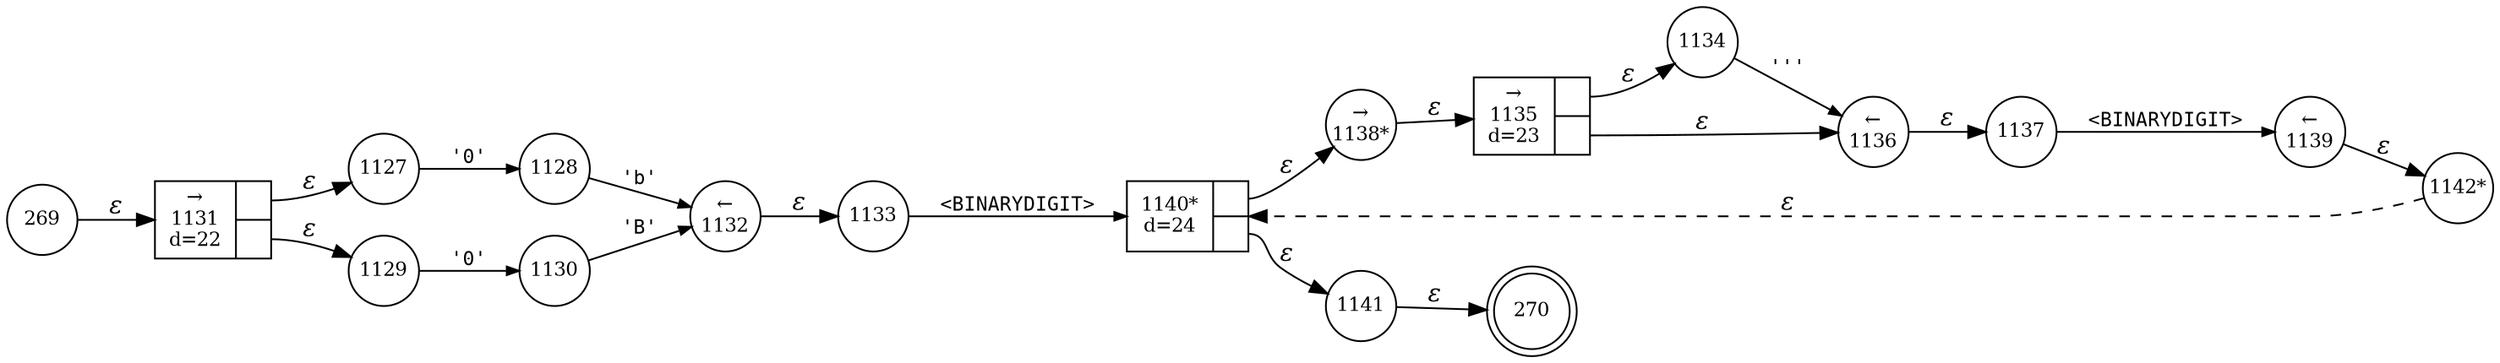 digraph ATN {
rankdir=LR;
s270[fontsize=11, label="270", shape=doublecircle, fixedsize=true, width=.6];
s1127[fontsize=11,label="1127", shape=circle, fixedsize=true, width=.55, peripheries=1];
s1128[fontsize=11,label="1128", shape=circle, fixedsize=true, width=.55, peripheries=1];
s1129[fontsize=11,label="1129", shape=circle, fixedsize=true, width=.55, peripheries=1];
s1130[fontsize=11,label="1130", shape=circle, fixedsize=true, width=.55, peripheries=1];
s1131[fontsize=11,label="{&rarr;\n1131\nd=22|{<p0>|<p1>}}", shape=record, fixedsize=false, peripheries=1];
s1132[fontsize=11,label="&larr;\n1132", shape=circle, fixedsize=true, width=.55, peripheries=1];
s269[fontsize=11,label="269", shape=circle, fixedsize=true, width=.55, peripheries=1];
s1133[fontsize=11,label="1133", shape=circle, fixedsize=true, width=.55, peripheries=1];
s1134[fontsize=11,label="1134", shape=circle, fixedsize=true, width=.55, peripheries=1];
s1135[fontsize=11,label="{&rarr;\n1135\nd=23|{<p0>|<p1>}}", shape=record, fixedsize=false, peripheries=1];
s1136[fontsize=11,label="&larr;\n1136", shape=circle, fixedsize=true, width=.55, peripheries=1];
s1137[fontsize=11,label="1137", shape=circle, fixedsize=true, width=.55, peripheries=1];
s1138[fontsize=11,label="&rarr;\n1138*", shape=circle, fixedsize=true, width=.55, peripheries=1];
s1139[fontsize=11,label="&larr;\n1139", shape=circle, fixedsize=true, width=.55, peripheries=1];
s1140[fontsize=11,label="{1140*\nd=24|{<p0>|<p1>}}", shape=record, fixedsize=false, peripheries=1];
s1141[fontsize=11,label="1141", shape=circle, fixedsize=true, width=.55, peripheries=1];
s1142[fontsize=11,label="1142*", shape=circle, fixedsize=true, width=.55, peripheries=1];
s269 -> s1131 [fontname="Times-Italic", label="&epsilon;"];
s1131:p0 -> s1127 [fontname="Times-Italic", label="&epsilon;"];
s1131:p1 -> s1129 [fontname="Times-Italic", label="&epsilon;"];
s1127 -> s1128 [fontsize=11, fontname="Courier", arrowsize=.7, label = "'0'", arrowhead = normal];
s1129 -> s1130 [fontsize=11, fontname="Courier", arrowsize=.7, label = "'0'", arrowhead = normal];
s1128 -> s1132 [fontsize=11, fontname="Courier", arrowsize=.7, label = "'b'", arrowhead = normal];
s1130 -> s1132 [fontsize=11, fontname="Courier", arrowsize=.7, label = "'B'", arrowhead = normal];
s1132 -> s1133 [fontname="Times-Italic", label="&epsilon;"];
s1133 -> s1140 [fontsize=11, fontname="Courier", arrowsize=.7, label = "<BINARYDIGIT>", arrowhead = normal];
s1140:p0 -> s1138 [fontname="Times-Italic", label="&epsilon;"];
s1140:p1 -> s1141 [fontname="Times-Italic", label="&epsilon;"];
s1138 -> s1135 [fontname="Times-Italic", label="&epsilon;"];
s1141 -> s270 [fontname="Times-Italic", label="&epsilon;"];
s1135:p0 -> s1134 [fontname="Times-Italic", label="&epsilon;"];
s1135:p1 -> s1136 [fontname="Times-Italic", label="&epsilon;"];
s1134 -> s1136 [fontsize=11, fontname="Courier", arrowsize=.7, label = "'''", arrowhead = normal];
s1136 -> s1137 [fontname="Times-Italic", label="&epsilon;"];
s1137 -> s1139 [fontsize=11, fontname="Courier", arrowsize=.7, label = "<BINARYDIGIT>", arrowhead = normal];
s1139 -> s1142 [fontname="Times-Italic", label="&epsilon;"];
s1142 -> s1140 [fontname="Times-Italic", label="&epsilon;", style="dashed"];
}